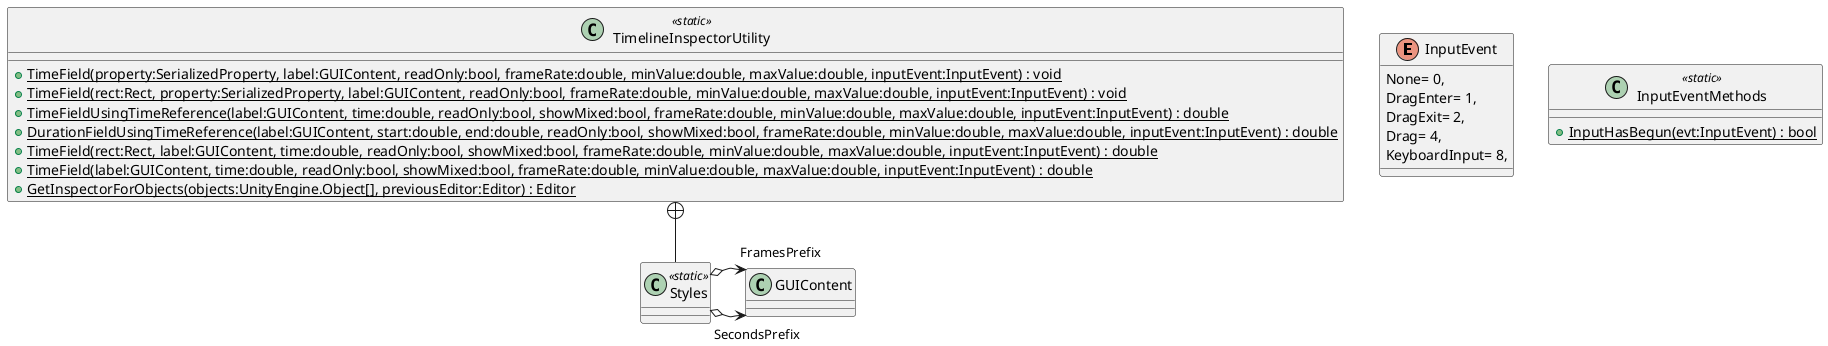@startuml
enum InputEvent {
    None= 0,
    DragEnter= 1,
    DragExit= 2,
    Drag= 4,
    KeyboardInput= 8,
}
class InputEventMethods <<static>> {
    + {static} InputHasBegun(evt:InputEvent) : bool
}
class TimelineInspectorUtility <<static>> {
    + {static} TimeField(property:SerializedProperty, label:GUIContent, readOnly:bool, frameRate:double, minValue:double, maxValue:double, inputEvent:InputEvent) : void
    + {static} TimeField(rect:Rect, property:SerializedProperty, label:GUIContent, readOnly:bool, frameRate:double, minValue:double, maxValue:double, inputEvent:InputEvent) : void
    + {static} TimeFieldUsingTimeReference(label:GUIContent, time:double, readOnly:bool, showMixed:bool, frameRate:double, minValue:double, maxValue:double, inputEvent:InputEvent) : double
    + {static} DurationFieldUsingTimeReference(label:GUIContent, start:double, end:double, readOnly:bool, showMixed:bool, frameRate:double, minValue:double, maxValue:double, inputEvent:InputEvent) : double
    + {static} TimeField(rect:Rect, label:GUIContent, time:double, readOnly:bool, showMixed:bool, frameRate:double, minValue:double, maxValue:double, inputEvent:InputEvent) : double
    + {static} TimeField(label:GUIContent, time:double, readOnly:bool, showMixed:bool, frameRate:double, minValue:double, maxValue:double, inputEvent:InputEvent) : double
    + {static} GetInspectorForObjects(objects:UnityEngine.Object[], previousEditor:Editor) : Editor
}
class Styles <<static>> {
}
TimelineInspectorUtility +-- Styles
Styles o-> "SecondsPrefix" GUIContent
Styles o-> "FramesPrefix" GUIContent
@enduml
